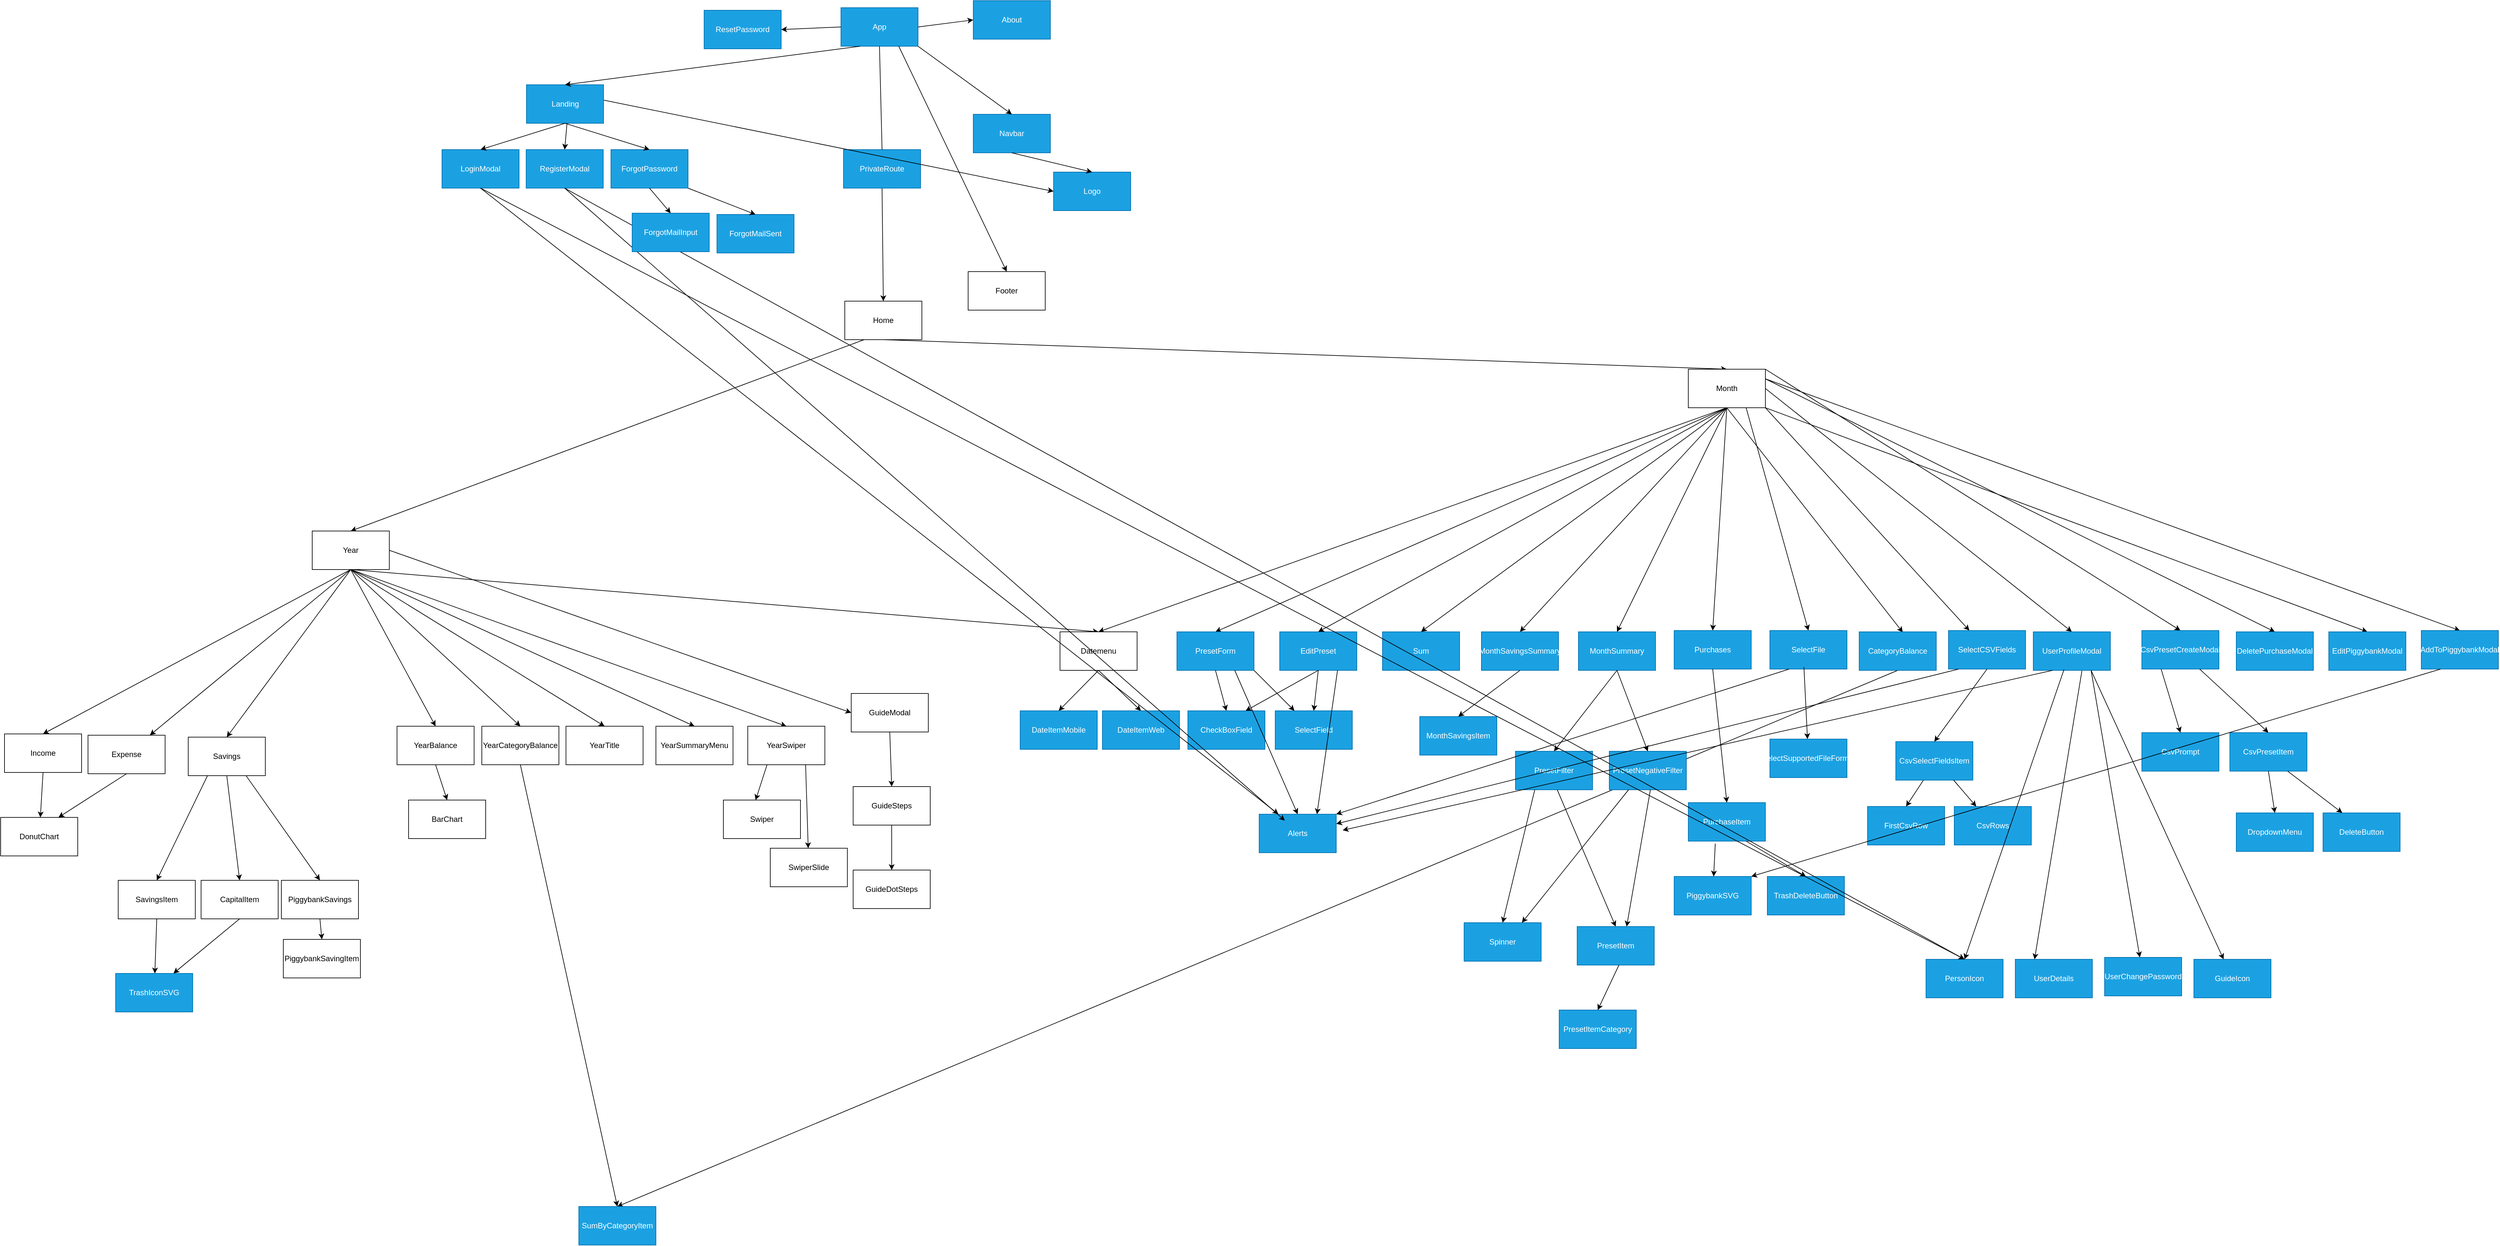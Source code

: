<mxfile>
    <diagram id="aESVqKsndSF4p3bQTo5-" name="Page-1">
        <mxGraphModel dx="1086" dy="1224" grid="0" gridSize="10" guides="1" tooltips="1" connect="1" arrows="1" fold="1" page="0" pageScale="1" pageWidth="850" pageHeight="1100" math="0" shadow="0">
            <root>
                <mxCell id="0"/>
                <mxCell id="1" parent="0"/>
                <mxCell id="8" style="edgeStyle=none;rounded=0;orthogonalLoop=1;jettySize=auto;html=1;exitX=0.5;exitY=1;exitDx=0;exitDy=0;entryX=0.5;entryY=0;entryDx=0;entryDy=0;startArrow=none;" parent="1" source="59" target="3" edge="1">
                    <mxGeometry relative="1" as="geometry"/>
                </mxCell>
                <mxCell id="2" value="App" style="rounded=0;whiteSpace=wrap;html=1;fillColor=#1ba1e2;fontColor=#ffffff;strokeColor=#006EAF;" parent="1" vertex="1">
                    <mxGeometry x="879" y="-468" width="120" height="60" as="geometry"/>
                </mxCell>
                <mxCell id="6" style="edgeStyle=none;rounded=0;orthogonalLoop=1;jettySize=auto;html=1;exitX=0.5;exitY=1;exitDx=0;exitDy=0;entryX=0.5;entryY=0;entryDx=0;entryDy=0;" parent="1" source="3" target="5" edge="1">
                    <mxGeometry relative="1" as="geometry"/>
                </mxCell>
                <mxCell id="7" style="edgeStyle=none;rounded=0;orthogonalLoop=1;jettySize=auto;html=1;exitX=0.25;exitY=1;exitDx=0;exitDy=0;entryX=0.5;entryY=0;entryDx=0;entryDy=0;" parent="1" source="3" target="4" edge="1">
                    <mxGeometry relative="1" as="geometry"/>
                </mxCell>
                <mxCell id="3" value="Home" style="rounded=0;whiteSpace=wrap;html=1;" parent="1" vertex="1">
                    <mxGeometry x="885" y="-11" width="120" height="60" as="geometry"/>
                </mxCell>
                <mxCell id="23" style="edgeStyle=none;rounded=0;orthogonalLoop=1;jettySize=auto;html=1;exitX=0.5;exitY=1;exitDx=0;exitDy=0;entryX=0.5;entryY=0;entryDx=0;entryDy=0;" parent="1" source="4" target="34" edge="1">
                    <mxGeometry relative="1" as="geometry">
                        <mxPoint x="-609" y="548" as="targetPoint"/>
                    </mxGeometry>
                </mxCell>
                <mxCell id="24" style="rounded=0;orthogonalLoop=1;jettySize=auto;html=1;exitX=0.5;exitY=1;exitDx=0;exitDy=0;entryX=0.5;entryY=0;entryDx=0;entryDy=0;" parent="1" source="4" target="11" edge="1">
                    <mxGeometry relative="1" as="geometry"/>
                </mxCell>
                <mxCell id="25" style="edgeStyle=none;rounded=0;orthogonalLoop=1;jettySize=auto;html=1;exitX=0.5;exitY=1;exitDx=0;exitDy=0;entryX=0.5;entryY=0;entryDx=0;entryDy=0;" parent="1" source="4" target="12" edge="1">
                    <mxGeometry relative="1" as="geometry"/>
                </mxCell>
                <mxCell id="26" style="edgeStyle=none;rounded=0;orthogonalLoop=1;jettySize=auto;html=1;exitX=0.5;exitY=1;exitDx=0;exitDy=0;entryX=0.5;entryY=0;entryDx=0;entryDy=0;" parent="1" source="4" target="13" edge="1">
                    <mxGeometry relative="1" as="geometry"/>
                </mxCell>
                <mxCell id="27" style="rounded=0;orthogonalLoop=1;jettySize=auto;html=1;exitX=0.5;exitY=1;exitDx=0;exitDy=0;entryX=0.5;entryY=0;entryDx=0;entryDy=0;" parent="1" source="4" target="18" edge="1">
                    <mxGeometry relative="1" as="geometry"/>
                </mxCell>
                <mxCell id="28" style="edgeStyle=none;rounded=0;orthogonalLoop=1;jettySize=auto;html=1;exitX=0.5;exitY=1;exitDx=0;exitDy=0;entryX=0.5;entryY=0;entryDx=0;entryDy=0;" parent="1" source="4" target="14" edge="1">
                    <mxGeometry relative="1" as="geometry"/>
                </mxCell>
                <mxCell id="29" style="edgeStyle=none;rounded=0;orthogonalLoop=1;jettySize=auto;html=1;exitX=0.5;exitY=1;exitDx=0;exitDy=0;" parent="1" source="4" target="15" edge="1">
                    <mxGeometry relative="1" as="geometry"/>
                </mxCell>
                <mxCell id="30" style="edgeStyle=none;rounded=0;orthogonalLoop=1;jettySize=auto;html=1;exitX=0.5;exitY=1;exitDx=0;exitDy=0;entryX=0.5;entryY=0;entryDx=0;entryDy=0;" parent="1" source="4" target="16" edge="1">
                    <mxGeometry relative="1" as="geometry"/>
                </mxCell>
                <mxCell id="31" style="edgeStyle=none;rounded=0;orthogonalLoop=1;jettySize=auto;html=1;exitX=0.5;exitY=1;exitDx=0;exitDy=0;entryX=0.5;entryY=0;entryDx=0;entryDy=0;" parent="1" source="4" target="17" edge="1">
                    <mxGeometry relative="1" as="geometry"/>
                </mxCell>
                <mxCell id="4" value="Year" style="rounded=0;whiteSpace=wrap;html=1;" parent="1" vertex="1">
                    <mxGeometry x="56" y="347" width="120" height="60" as="geometry"/>
                </mxCell>
                <mxCell id="38" style="edgeStyle=none;rounded=0;orthogonalLoop=1;jettySize=auto;html=1;exitX=0.5;exitY=1;exitDx=0;exitDy=0;entryX=0.5;entryY=0;entryDx=0;entryDy=0;" parent="1" source="5" target="34" edge="1">
                    <mxGeometry relative="1" as="geometry"/>
                </mxCell>
                <mxCell id="45" style="edgeStyle=none;rounded=0;orthogonalLoop=1;jettySize=auto;html=1;exitX=0.5;exitY=1;exitDx=0;exitDy=0;entryX=0.5;entryY=0;entryDx=0;entryDy=0;" parent="1" source="5" target="39" edge="1">
                    <mxGeometry relative="1" as="geometry"/>
                </mxCell>
                <mxCell id="46" style="edgeStyle=none;rounded=0;orthogonalLoop=1;jettySize=auto;html=1;exitX=0.5;exitY=1;exitDx=0;exitDy=0;entryX=0.566;entryY=0.013;entryDx=0;entryDy=0;entryPerimeter=0;" parent="1" source="5" target="40" edge="1">
                    <mxGeometry relative="1" as="geometry"/>
                </mxCell>
                <mxCell id="47" style="edgeStyle=none;rounded=0;orthogonalLoop=1;jettySize=auto;html=1;exitX=0.5;exitY=1;exitDx=0;exitDy=0;entryX=0.5;entryY=0;entryDx=0;entryDy=0;" parent="1" source="5" target="41" edge="1">
                    <mxGeometry relative="1" as="geometry"/>
                </mxCell>
                <mxCell id="48" style="edgeStyle=none;rounded=0;orthogonalLoop=1;jettySize=auto;html=1;exitX=0.5;exitY=1;exitDx=0;exitDy=0;entryX=0.5;entryY=0;entryDx=0;entryDy=0;" parent="1" source="5" target="42" edge="1">
                    <mxGeometry relative="1" as="geometry"/>
                </mxCell>
                <mxCell id="49" style="edgeStyle=none;rounded=0;orthogonalLoop=1;jettySize=auto;html=1;exitX=0.5;exitY=1;exitDx=0;exitDy=0;entryX=0.5;entryY=0;entryDx=0;entryDy=0;" parent="1" source="5" target="43" edge="1">
                    <mxGeometry relative="1" as="geometry"/>
                </mxCell>
                <mxCell id="50" style="edgeStyle=none;rounded=0;orthogonalLoop=1;jettySize=auto;html=1;exitX=0.5;exitY=1;exitDx=0;exitDy=0;entryX=0.5;entryY=0;entryDx=0;entryDy=0;" parent="1" source="5" target="44" edge="1">
                    <mxGeometry relative="1" as="geometry"/>
                </mxCell>
                <mxCell id="178" style="edgeStyle=none;html=1;exitX=0.75;exitY=1;exitDx=0;exitDy=0;entryX=0.5;entryY=0;entryDx=0;entryDy=0;" parent="1" source="5" target="80" edge="1">
                    <mxGeometry relative="1" as="geometry"/>
                </mxCell>
                <mxCell id="179" style="edgeStyle=none;html=1;exitX=1;exitY=1;exitDx=0;exitDy=0;" parent="1" source="5" target="82" edge="1">
                    <mxGeometry relative="1" as="geometry"/>
                </mxCell>
                <mxCell id="180" style="edgeStyle=none;html=1;exitX=1;exitY=0.5;exitDx=0;exitDy=0;entryX=0.5;entryY=0;entryDx=0;entryDy=0;" parent="1" source="5" target="83" edge="1">
                    <mxGeometry relative="1" as="geometry"/>
                </mxCell>
                <mxCell id="181" style="edgeStyle=none;html=1;exitX=1;exitY=0;exitDx=0;exitDy=0;entryX=0.5;entryY=0;entryDx=0;entryDy=0;" parent="1" source="5" target="84" edge="1">
                    <mxGeometry relative="1" as="geometry"/>
                </mxCell>
                <mxCell id="182" style="edgeStyle=none;html=1;exitX=1;exitY=0.25;exitDx=0;exitDy=0;entryX=0.5;entryY=0;entryDx=0;entryDy=0;" parent="1" source="5" target="85" edge="1">
                    <mxGeometry relative="1" as="geometry"/>
                </mxCell>
                <mxCell id="183" style="edgeStyle=none;html=1;exitX=1;exitY=1;exitDx=0;exitDy=0;entryX=0.5;entryY=0;entryDx=0;entryDy=0;" parent="1" source="5" target="87" edge="1">
                    <mxGeometry relative="1" as="geometry"/>
                </mxCell>
                <mxCell id="184" style="edgeStyle=none;html=1;exitX=1;exitY=0.25;exitDx=0;exitDy=0;entryX=0.5;entryY=0;entryDx=0;entryDy=0;" parent="1" source="5" target="86" edge="1">
                    <mxGeometry relative="1" as="geometry"/>
                </mxCell>
                <mxCell id="5" value="Month" style="rounded=0;whiteSpace=wrap;html=1;" parent="1" vertex="1">
                    <mxGeometry x="2198" y="95" width="120" height="60" as="geometry"/>
                </mxCell>
                <mxCell id="11" value="YearTitle" style="rounded=0;whiteSpace=wrap;html=1;" parent="1" vertex="1">
                    <mxGeometry x="451" y="651" width="120" height="60" as="geometry"/>
                </mxCell>
                <mxCell id="12" value="YearSummaryMenu" style="rounded=0;whiteSpace=wrap;html=1;" parent="1" vertex="1">
                    <mxGeometry x="591" y="651" width="120" height="60" as="geometry"/>
                </mxCell>
                <mxCell id="175" style="edgeStyle=none;html=1;exitX=0.25;exitY=1;exitDx=0;exitDy=0;entryX=0.418;entryY=0.001;entryDx=0;entryDy=0;entryPerimeter=0;" parent="1" source="13" target="174" edge="1">
                    <mxGeometry relative="1" as="geometry"/>
                </mxCell>
                <mxCell id="177" style="edgeStyle=none;html=1;exitX=0.75;exitY=1;exitDx=0;exitDy=0;" parent="1" source="13" target="176" edge="1">
                    <mxGeometry relative="1" as="geometry"/>
                </mxCell>
                <mxCell id="13" value="YearSwiper" style="rounded=0;whiteSpace=wrap;html=1;" parent="1" vertex="1">
                    <mxGeometry x="734" y="651" width="120" height="60" as="geometry"/>
                </mxCell>
                <mxCell id="162" style="edgeStyle=none;html=1;exitX=0.25;exitY=1;exitDx=0;exitDy=0;entryX=0.5;entryY=0;entryDx=0;entryDy=0;" parent="1" source="14" target="155" edge="1">
                    <mxGeometry relative="1" as="geometry"/>
                </mxCell>
                <mxCell id="163" style="edgeStyle=none;html=1;exitX=0.5;exitY=1;exitDx=0;exitDy=0;entryX=0.5;entryY=0;entryDx=0;entryDy=0;" parent="1" source="14" target="156" edge="1">
                    <mxGeometry relative="1" as="geometry"/>
                </mxCell>
                <mxCell id="164" style="edgeStyle=none;html=1;exitX=0.75;exitY=1;exitDx=0;exitDy=0;entryX=0.5;entryY=0;entryDx=0;entryDy=0;" parent="1" source="14" target="157" edge="1">
                    <mxGeometry relative="1" as="geometry"/>
                </mxCell>
                <mxCell id="14" value="Savings" style="rounded=0;whiteSpace=wrap;html=1;" parent="1" vertex="1">
                    <mxGeometry x="-137" y="668" width="120" height="60" as="geometry"/>
                </mxCell>
                <mxCell id="161" style="edgeStyle=none;html=1;exitX=0.5;exitY=1;exitDx=0;exitDy=0;entryX=0.75;entryY=0;entryDx=0;entryDy=0;" parent="1" source="15" target="158" edge="1">
                    <mxGeometry relative="1" as="geometry"/>
                </mxCell>
                <mxCell id="15" value="Expense" style="rounded=0;whiteSpace=wrap;html=1;" parent="1" vertex="1">
                    <mxGeometry x="-293" y="665" width="120" height="60" as="geometry"/>
                </mxCell>
                <mxCell id="171" style="edgeStyle=none;html=1;exitX=0.5;exitY=1;exitDx=0;exitDy=0;entryX=0.5;entryY=0;entryDx=0;entryDy=0;" parent="1" source="16" target="170" edge="1">
                    <mxGeometry relative="1" as="geometry"/>
                </mxCell>
                <mxCell id="16" value="YearBalance" style="rounded=0;whiteSpace=wrap;html=1;" parent="1" vertex="1">
                    <mxGeometry x="188" y="651" width="120" height="60" as="geometry"/>
                </mxCell>
                <mxCell id="173" style="edgeStyle=none;html=1;exitX=0.5;exitY=1;exitDx=0;exitDy=0;entryX=0.5;entryY=0;entryDx=0;entryDy=0;" parent="1" source="17" target="172" edge="1">
                    <mxGeometry relative="1" as="geometry"/>
                </mxCell>
                <mxCell id="17" value="YearCategoryBalance" style="rounded=0;whiteSpace=wrap;html=1;" parent="1" vertex="1">
                    <mxGeometry x="320" y="651" width="120" height="60" as="geometry"/>
                </mxCell>
                <mxCell id="160" style="edgeStyle=none;html=1;exitX=0.5;exitY=1;exitDx=0;exitDy=0;" parent="1" source="18" target="158" edge="1">
                    <mxGeometry relative="1" as="geometry"/>
                </mxCell>
                <mxCell id="18" value="Income" style="rounded=0;whiteSpace=wrap;html=1;" parent="1" vertex="1">
                    <mxGeometry x="-423" y="663" width="120" height="60" as="geometry"/>
                </mxCell>
                <mxCell id="32" style="edgeStyle=none;rounded=0;orthogonalLoop=1;jettySize=auto;html=1;exitX=0.5;exitY=1;exitDx=0;exitDy=0;entryX=0.5;entryY=0;entryDx=0;entryDy=0;" parent="1" source="34" target="35" edge="1">
                    <mxGeometry relative="1" as="geometry"/>
                </mxCell>
                <mxCell id="33" style="edgeStyle=none;rounded=0;orthogonalLoop=1;jettySize=auto;html=1;exitX=0.5;exitY=1;exitDx=0;exitDy=0;entryX=0.5;entryY=0;entryDx=0;entryDy=0;" parent="1" source="34" target="36" edge="1">
                    <mxGeometry relative="1" as="geometry"/>
                </mxCell>
                <mxCell id="34" value="Datemenu" style="rounded=0;whiteSpace=wrap;html=1;" parent="1" vertex="1">
                    <mxGeometry x="1220" y="504" width="120" height="60" as="geometry"/>
                </mxCell>
                <mxCell id="35" value="DateItemMobile" style="rounded=0;whiteSpace=wrap;html=1;fillColor=#1ba1e2;fontColor=#ffffff;strokeColor=#006EAF;" parent="1" vertex="1">
                    <mxGeometry x="1158" y="627" width="120" height="60" as="geometry"/>
                </mxCell>
                <mxCell id="36" value="DateItemWeb" style="rounded=0;whiteSpace=wrap;html=1;fillColor=#1ba1e2;fontColor=#ffffff;strokeColor=#006EAF;" parent="1" vertex="1">
                    <mxGeometry x="1286" y="627" width="120" height="60" as="geometry"/>
                </mxCell>
                <mxCell id="39" value="PresetForm" style="rounded=0;whiteSpace=wrap;html=1;fillColor=#1ba1e2;fontColor=#ffffff;strokeColor=#006EAF;" parent="1" vertex="1">
                    <mxGeometry x="1402" y="504" width="120" height="60" as="geometry"/>
                </mxCell>
                <mxCell id="185" style="edgeStyle=none;html=1;exitX=0.5;exitY=1;exitDx=0;exitDy=0;entryX=0.5;entryY=0;entryDx=0;entryDy=0;" parent="1" source="40" target="172" edge="1">
                    <mxGeometry relative="1" as="geometry"/>
                </mxCell>
                <mxCell id="40" value="CategoryBalance" style="rounded=0;whiteSpace=wrap;html=1;fillColor=#1ba1e2;fontColor=#ffffff;strokeColor=#006EAF;" parent="1" vertex="1">
                    <mxGeometry x="2464" y="504" width="120" height="60" as="geometry"/>
                </mxCell>
                <mxCell id="41" value="Sum" style="rounded=0;whiteSpace=wrap;html=1;fillColor=#1ba1e2;fontColor=#ffffff;strokeColor=#006EAF;" parent="1" vertex="1">
                    <mxGeometry x="1722" y="504" width="120" height="60" as="geometry"/>
                </mxCell>
                <mxCell id="42" value="MonthSavingsSummary" style="rounded=0;whiteSpace=wrap;html=1;fillColor=#1ba1e2;fontColor=#ffffff;strokeColor=#006EAF;" parent="1" vertex="1">
                    <mxGeometry x="1876" y="504" width="120" height="60" as="geometry"/>
                </mxCell>
                <mxCell id="43" value="MonthSummary" style="rounded=0;whiteSpace=wrap;html=1;fillColor=#1ba1e2;fontColor=#ffffff;strokeColor=#006EAF;" parent="1" vertex="1">
                    <mxGeometry x="2027" y="504" width="120" height="60" as="geometry"/>
                </mxCell>
                <mxCell id="44" value="Purchases" style="rounded=0;whiteSpace=wrap;html=1;fillColor=#1ba1e2;fontColor=#ffffff;strokeColor=#006EAF;" parent="1" vertex="1">
                    <mxGeometry x="2176" y="502" width="120" height="60" as="geometry"/>
                </mxCell>
                <mxCell id="51" value="Landing" style="rounded=0;whiteSpace=wrap;html=1;fillColor=#1ba1e2;fontColor=#ffffff;strokeColor=#006EAF;" parent="1" vertex="1">
                    <mxGeometry x="389.5" y="-348" width="120" height="60" as="geometry"/>
                </mxCell>
                <mxCell id="52" value="GuideModal" style="rounded=0;whiteSpace=wrap;html=1;" parent="1" vertex="1">
                    <mxGeometry x="895" y="600" width="120" height="60" as="geometry"/>
                </mxCell>
                <mxCell id="53" value="" style="endArrow=classic;html=1;exitX=1;exitY=0.5;exitDx=0;exitDy=0;entryX=0;entryY=0.5;entryDx=0;entryDy=0;" parent="1" source="4" target="52" edge="1">
                    <mxGeometry width="50" height="50" relative="1" as="geometry">
                        <mxPoint x="375" y="333" as="sourcePoint"/>
                        <mxPoint x="425" y="283" as="targetPoint"/>
                    </mxGeometry>
                </mxCell>
                <mxCell id="55" value="GuideSteps" style="rounded=0;whiteSpace=wrap;html=1;" parent="1" vertex="1">
                    <mxGeometry x="898" y="745" width="120" height="60" as="geometry"/>
                </mxCell>
                <mxCell id="56" value="GuideDotSteps" style="rounded=0;whiteSpace=wrap;html=1;" parent="1" vertex="1">
                    <mxGeometry x="898" y="875" width="120" height="60" as="geometry"/>
                </mxCell>
                <mxCell id="57" value="" style="endArrow=classic;html=1;exitX=0.5;exitY=1;exitDx=0;exitDy=0;entryX=0.5;entryY=0;entryDx=0;entryDy=0;" parent="1" source="52" target="55" edge="1">
                    <mxGeometry width="50" height="50" relative="1" as="geometry">
                        <mxPoint x="1085" y="732" as="sourcePoint"/>
                        <mxPoint x="1135" y="682" as="targetPoint"/>
                    </mxGeometry>
                </mxCell>
                <mxCell id="58" value="" style="endArrow=classic;html=1;exitX=0.5;exitY=1;exitDx=0;exitDy=0;entryX=0.5;entryY=0;entryDx=0;entryDy=0;" parent="1" source="55" target="56" edge="1">
                    <mxGeometry width="50" height="50" relative="1" as="geometry">
                        <mxPoint x="738" y="917" as="sourcePoint"/>
                        <mxPoint x="788" y="867" as="targetPoint"/>
                    </mxGeometry>
                </mxCell>
                <mxCell id="60" value="PresetFilter" style="rounded=0;whiteSpace=wrap;html=1;fillColor=#1ba1e2;fontColor=#ffffff;strokeColor=#006EAF;" parent="1" vertex="1">
                    <mxGeometry x="1929" y="690" width="120" height="60" as="geometry"/>
                </mxCell>
                <mxCell id="61" value="PresetNegativeFilter" style="rounded=0;whiteSpace=wrap;html=1;fillColor=#1ba1e2;fontColor=#ffffff;strokeColor=#006EAF;" parent="1" vertex="1">
                    <mxGeometry x="2075" y="690" width="120" height="60" as="geometry"/>
                </mxCell>
                <mxCell id="62" value="" style="endArrow=classic;html=1;entryX=0.5;entryY=0;entryDx=0;entryDy=0;exitX=0.5;exitY=1;exitDx=0;exitDy=0;" parent="1" source="43" target="60" edge="1">
                    <mxGeometry width="50" height="50" relative="1" as="geometry">
                        <mxPoint x="2045" y="659" as="sourcePoint"/>
                        <mxPoint x="2095" y="609" as="targetPoint"/>
                    </mxGeometry>
                </mxCell>
                <mxCell id="63" value="" style="endArrow=classic;html=1;entryX=0.5;entryY=0;entryDx=0;entryDy=0;exitX=0.5;exitY=1;exitDx=0;exitDy=0;" parent="1" source="43" target="61" edge="1">
                    <mxGeometry width="50" height="50" relative="1" as="geometry">
                        <mxPoint x="2097" y="574" as="sourcePoint"/>
                        <mxPoint x="1999" y="700" as="targetPoint"/>
                    </mxGeometry>
                </mxCell>
                <mxCell id="64" value="PresetItem" style="rounded=0;whiteSpace=wrap;html=1;fillColor=#1ba1e2;fontColor=#ffffff;strokeColor=#006EAF;" parent="1" vertex="1">
                    <mxGeometry x="2025" y="963" width="120" height="60" as="geometry"/>
                </mxCell>
                <mxCell id="65" value="" style="endArrow=classic;html=1;entryX=0.5;entryY=0;entryDx=0;entryDy=0;exitX=0.5;exitY=1;exitDx=0;exitDy=0;" parent="1" target="64" edge="1">
                    <mxGeometry width="50" height="50" relative="1" as="geometry">
                        <mxPoint x="1994" y="750" as="sourcePoint"/>
                        <mxPoint x="1896" y="876" as="targetPoint"/>
                    </mxGeometry>
                </mxCell>
                <mxCell id="67" value="PresetItemCategory" style="rounded=0;whiteSpace=wrap;html=1;fillColor=#1ba1e2;fontColor=#ffffff;strokeColor=#006EAF;" parent="1" vertex="1">
                    <mxGeometry x="1997" y="1093" width="120" height="60" as="geometry"/>
                </mxCell>
                <mxCell id="68" value="" style="endArrow=classic;html=1;entryX=0.5;entryY=0;entryDx=0;entryDy=0;exitX=0.5;exitY=1;exitDx=0;exitDy=0;" parent="1" target="67" edge="1">
                    <mxGeometry width="50" height="50" relative="1" as="geometry">
                        <mxPoint x="2090" y="1023" as="sourcePoint"/>
                        <mxPoint x="2041" y="1083" as="targetPoint"/>
                    </mxGeometry>
                </mxCell>
                <mxCell id="69" value="Spinner" style="rounded=0;whiteSpace=wrap;html=1;fillColor=#1ba1e2;fontColor=#ffffff;strokeColor=#006EAF;" parent="1" vertex="1">
                    <mxGeometry x="1849" y="957" width="120" height="60" as="geometry"/>
                </mxCell>
                <mxCell id="70" value="" style="endArrow=classic;html=1;entryX=0.5;entryY=0;entryDx=0;entryDy=0;exitX=0.25;exitY=1;exitDx=0;exitDy=0;" parent="1" source="60" target="69" edge="1">
                    <mxGeometry width="50" height="50" relative="1" as="geometry">
                        <mxPoint x="2004.0" y="760" as="sourcePoint"/>
                        <mxPoint x="1955" y="820" as="targetPoint"/>
                    </mxGeometry>
                </mxCell>
                <mxCell id="71" value="" style="endArrow=classic;html=1;entryX=0.642;entryY=0;entryDx=0;entryDy=0;exitX=0.5;exitY=1;exitDx=0;exitDy=0;entryPerimeter=0;" parent="1" target="64" edge="1">
                    <mxGeometry width="50" height="50" relative="1" as="geometry">
                        <mxPoint x="2139" y="750" as="sourcePoint"/>
                        <mxPoint x="2230" y="963" as="targetPoint"/>
                    </mxGeometry>
                </mxCell>
                <mxCell id="72" value="" style="endArrow=classic;html=1;entryX=0.75;entryY=0;entryDx=0;entryDy=0;exitX=0.25;exitY=1;exitDx=0;exitDy=0;" parent="1" source="61" target="69" edge="1">
                    <mxGeometry width="50" height="50" relative="1" as="geometry">
                        <mxPoint x="2110" y="747" as="sourcePoint"/>
                        <mxPoint x="2060" y="954" as="targetPoint"/>
                    </mxGeometry>
                </mxCell>
                <mxCell id="73" value="CheckBoxField" style="rounded=0;whiteSpace=wrap;html=1;fillColor=#1ba1e2;fontColor=#ffffff;strokeColor=#006EAF;" parent="1" vertex="1">
                    <mxGeometry x="1419" y="627" width="120" height="60" as="geometry"/>
                </mxCell>
                <mxCell id="74" style="edgeStyle=none;rounded=0;orthogonalLoop=1;jettySize=auto;html=1;exitX=0.5;exitY=1;exitDx=0;exitDy=0;entryX=0.5;entryY=0;entryDx=0;entryDy=0;" parent="1" source="39" target="73" edge="1">
                    <mxGeometry relative="1" as="geometry">
                        <mxPoint x="1290" y="574" as="sourcePoint"/>
                        <mxPoint x="1356" y="637" as="targetPoint"/>
                    </mxGeometry>
                </mxCell>
                <mxCell id="75" value="SelectField" style="rounded=0;whiteSpace=wrap;html=1;fillColor=#1ba1e2;fontColor=#ffffff;strokeColor=#006EAF;" parent="1" vertex="1">
                    <mxGeometry x="1555" y="627" width="120" height="60" as="geometry"/>
                </mxCell>
                <mxCell id="77" style="edgeStyle=none;rounded=0;orthogonalLoop=1;jettySize=auto;html=1;exitX=1;exitY=1;exitDx=0;exitDy=0;entryX=0.25;entryY=0;entryDx=0;entryDy=0;" parent="1" source="39" target="75" edge="1">
                    <mxGeometry relative="1" as="geometry">
                        <mxPoint x="1472" y="574" as="sourcePoint"/>
                        <mxPoint x="1489" y="637" as="targetPoint"/>
                    </mxGeometry>
                </mxCell>
                <mxCell id="78" value="Alerts" style="rounded=0;whiteSpace=wrap;html=1;fillColor=#1ba1e2;fontColor=#ffffff;strokeColor=#006EAF;" parent="1" vertex="1">
                    <mxGeometry x="1530" y="788" width="120" height="60" as="geometry"/>
                </mxCell>
                <mxCell id="79" style="edgeStyle=none;rounded=0;orthogonalLoop=1;jettySize=auto;html=1;exitX=0.75;exitY=1;exitDx=0;exitDy=0;entryX=0.5;entryY=0;entryDx=0;entryDy=0;" parent="1" source="39" target="78" edge="1">
                    <mxGeometry relative="1" as="geometry">
                        <mxPoint x="1472" y="574" as="sourcePoint"/>
                        <mxPoint x="1489" y="637" as="targetPoint"/>
                    </mxGeometry>
                </mxCell>
                <mxCell id="80" value="SelectFile" style="rounded=0;whiteSpace=wrap;html=1;fillColor=#1ba1e2;fontColor=#ffffff;strokeColor=#006EAF;" parent="1" vertex="1">
                    <mxGeometry x="2325" y="502" width="120" height="60" as="geometry"/>
                </mxCell>
                <mxCell id="81" value="EditPreset" style="rounded=0;whiteSpace=wrap;html=1;fillColor=#1ba1e2;fontColor=#ffffff;strokeColor=#006EAF;" parent="1" vertex="1">
                    <mxGeometry x="1562" y="504" width="120" height="60" as="geometry"/>
                </mxCell>
                <mxCell id="82" value="SelectCSVFields" style="rounded=0;whiteSpace=wrap;html=1;fillColor=#1ba1e2;fontColor=#ffffff;strokeColor=#006EAF;" parent="1" vertex="1">
                    <mxGeometry x="2603" y="502" width="120" height="60" as="geometry"/>
                </mxCell>
                <mxCell id="83" value="UserProfileModal" style="rounded=0;whiteSpace=wrap;html=1;fillColor=#1ba1e2;fontColor=#ffffff;strokeColor=#006EAF;" parent="1" vertex="1">
                    <mxGeometry x="2735" y="504" width="120" height="60" as="geometry"/>
                </mxCell>
                <mxCell id="84" value="CsvPresetCreateModal" style="rounded=0;whiteSpace=wrap;html=1;fillColor=#1ba1e2;fontColor=#ffffff;strokeColor=#006EAF;" parent="1" vertex="1">
                    <mxGeometry x="2904" y="502" width="120" height="60" as="geometry"/>
                </mxCell>
                <mxCell id="85" value="DeletePurchaseModal" style="rounded=0;whiteSpace=wrap;html=1;fillColor=#1ba1e2;fontColor=#ffffff;strokeColor=#006EAF;" parent="1" vertex="1">
                    <mxGeometry x="3051" y="504" width="120" height="60" as="geometry"/>
                </mxCell>
                <mxCell id="86" value="AddToPiggybankModal" style="rounded=0;whiteSpace=wrap;html=1;fillColor=#1ba1e2;fontColor=#ffffff;strokeColor=#006EAF;" parent="1" vertex="1">
                    <mxGeometry x="3339" y="502" width="120" height="60" as="geometry"/>
                </mxCell>
                <mxCell id="87" value="EditPiggybankModal" style="rounded=0;whiteSpace=wrap;html=1;fillColor=#1ba1e2;fontColor=#ffffff;strokeColor=#006EAF;" parent="1" vertex="1">
                    <mxGeometry x="3195" y="504" width="120" height="60" as="geometry"/>
                </mxCell>
                <mxCell id="88" value="SelectSupportedFileFormat" style="rounded=0;whiteSpace=wrap;html=1;fillColor=#1ba1e2;fontColor=#ffffff;strokeColor=#006EAF;" parent="1" vertex="1">
                    <mxGeometry x="2325" y="671" width="120" height="60" as="geometry"/>
                </mxCell>
                <mxCell id="89" value="" style="endArrow=classic;html=1;exitX=0.5;exitY=1;exitDx=0;exitDy=0;" parent="1" target="88" edge="1">
                    <mxGeometry width="50" height="50" relative="1" as="geometry">
                        <mxPoint x="2378" y="559" as="sourcePoint"/>
                        <mxPoint x="2426" y="685" as="targetPoint"/>
                    </mxGeometry>
                </mxCell>
                <mxCell id="90" value="" style="endArrow=classic;html=1;exitX=0.5;exitY=1;exitDx=0;exitDy=0;entryX=1;entryY=0;entryDx=0;entryDy=0;" parent="1" target="78" edge="1">
                    <mxGeometry width="50" height="50" relative="1" as="geometry">
                        <mxPoint x="2355" y="562" as="sourcePoint"/>
                        <mxPoint x="2250" y="788" as="targetPoint"/>
                    </mxGeometry>
                </mxCell>
                <mxCell id="91" value="CsvSelectFieldsItem" style="rounded=0;whiteSpace=wrap;html=1;fillColor=#1ba1e2;fontColor=#ffffff;strokeColor=#006EAF;" parent="1" vertex="1">
                    <mxGeometry x="2521" y="675" width="120" height="60" as="geometry"/>
                </mxCell>
                <mxCell id="92" value="" style="endArrow=classic;html=1;exitX=0.5;exitY=1;exitDx=0;exitDy=0;entryX=0.5;entryY=0;entryDx=0;entryDy=0;" parent="1" source="82" target="91" edge="1">
                    <mxGeometry width="50" height="50" relative="1" as="geometry">
                        <mxPoint x="2657" y="559" as="sourcePoint"/>
                        <mxPoint x="2654" y="652" as="targetPoint"/>
                    </mxGeometry>
                </mxCell>
                <mxCell id="93" value="FirstCsvRow" style="rounded=0;whiteSpace=wrap;html=1;fillColor=#1ba1e2;fontColor=#ffffff;strokeColor=#006EAF;" parent="1" vertex="1">
                    <mxGeometry x="2477" y="776" width="120" height="60" as="geometry"/>
                </mxCell>
                <mxCell id="94" value="CsvRows" style="rounded=0;whiteSpace=wrap;html=1;fillColor=#1ba1e2;fontColor=#ffffff;strokeColor=#006EAF;" parent="1" vertex="1">
                    <mxGeometry x="2612" y="776" width="120" height="60" as="geometry"/>
                </mxCell>
                <mxCell id="95" value="" style="endArrow=classic;html=1;exitX=0.5;exitY=1;exitDx=0;exitDy=0;entryX=0.5;entryY=0;entryDx=0;entryDy=0;" parent="1" target="93" edge="1">
                    <mxGeometry width="50" height="50" relative="1" as="geometry">
                        <mxPoint x="2564" y="735" as="sourcePoint"/>
                        <mxPoint x="2555" y="825" as="targetPoint"/>
                    </mxGeometry>
                </mxCell>
                <mxCell id="96" value="" style="endArrow=classic;html=1;exitX=0.75;exitY=1;exitDx=0;exitDy=0;" parent="1" source="91" target="94" edge="1">
                    <mxGeometry width="50" height="50" relative="1" as="geometry">
                        <mxPoint x="2574" y="745" as="sourcePoint"/>
                        <mxPoint x="2547" y="786" as="targetPoint"/>
                    </mxGeometry>
                </mxCell>
                <mxCell id="97" value="" style="endArrow=classic;html=1;exitX=0.132;exitY=1;exitDx=0;exitDy=0;exitPerimeter=0;entryX=1;entryY=0.25;entryDx=0;entryDy=0;" parent="1" source="82" target="78" edge="1">
                    <mxGeometry width="50" height="50" relative="1" as="geometry">
                        <mxPoint x="2673" y="572" as="sourcePoint"/>
                        <mxPoint x="2664" y="662" as="targetPoint"/>
                    </mxGeometry>
                </mxCell>
                <mxCell id="98" value="CsvPrompt" style="rounded=0;whiteSpace=wrap;html=1;fillColor=#1ba1e2;fontColor=#ffffff;strokeColor=#006EAF;" parent="1" vertex="1">
                    <mxGeometry x="2904" y="661" width="120" height="60" as="geometry"/>
                </mxCell>
                <mxCell id="99" value="" style="endArrow=classic;html=1;exitX=0.25;exitY=1;exitDx=0;exitDy=0;entryX=0.5;entryY=0;entryDx=0;entryDy=0;" parent="1" source="84" target="98" edge="1">
                    <mxGeometry width="50" height="50" relative="1" as="geometry">
                        <mxPoint x="2920" y="556" as="sourcePoint"/>
                        <mxPoint x="2911" y="646" as="targetPoint"/>
                    </mxGeometry>
                </mxCell>
                <mxCell id="100" value="" style="endArrow=classic;html=1;exitX=0.75;exitY=1;exitDx=0;exitDy=0;entryX=0.5;entryY=0;entryDx=0;entryDy=0;" parent="1" source="84" target="101" edge="1">
                    <mxGeometry width="50" height="50" relative="1" as="geometry">
                        <mxPoint x="2913" y="572" as="sourcePoint"/>
                        <mxPoint x="3011" y="655" as="targetPoint"/>
                    </mxGeometry>
                </mxCell>
                <mxCell id="101" value="CsvPresetItem" style="rounded=0;whiteSpace=wrap;html=1;fillColor=#1ba1e2;fontColor=#ffffff;strokeColor=#006EAF;" parent="1" vertex="1">
                    <mxGeometry x="3041" y="661" width="120" height="60" as="geometry"/>
                </mxCell>
                <mxCell id="102" value="DropdownMenu" style="rounded=0;whiteSpace=wrap;html=1;fillColor=#1ba1e2;fontColor=#ffffff;strokeColor=#006EAF;" parent="1" vertex="1">
                    <mxGeometry x="3051" y="786" width="120" height="60" as="geometry"/>
                </mxCell>
                <mxCell id="103" value="DeleteButton" style="rounded=0;whiteSpace=wrap;html=1;fillColor=#1ba1e2;fontColor=#ffffff;strokeColor=#006EAF;" parent="1" vertex="1">
                    <mxGeometry x="3186" y="786" width="120" height="60" as="geometry"/>
                </mxCell>
                <mxCell id="104" value="" style="endArrow=classic;html=1;exitX=0.75;exitY=1;exitDx=0;exitDy=0;entryX=0.25;entryY=0;entryDx=0;entryDy=0;" parent="1" source="101" target="103" edge="1">
                    <mxGeometry width="50" height="50" relative="1" as="geometry">
                        <mxPoint x="3031" y="574" as="sourcePoint"/>
                        <mxPoint x="3079" y="667" as="targetPoint"/>
                    </mxGeometry>
                </mxCell>
                <mxCell id="105" value="" style="endArrow=classic;html=1;exitX=0.5;exitY=1;exitDx=0;exitDy=0;entryX=0.5;entryY=0;entryDx=0;entryDy=0;" parent="1" source="101" target="102" edge="1">
                    <mxGeometry width="50" height="50" relative="1" as="geometry">
                        <mxPoint x="3141" y="731" as="sourcePoint"/>
                        <mxPoint x="3237" y="791" as="targetPoint"/>
                    </mxGeometry>
                </mxCell>
                <mxCell id="106" value="PersonIcon" style="rounded=0;whiteSpace=wrap;html=1;fillColor=#1ba1e2;fontColor=#ffffff;strokeColor=#006EAF;" parent="1" vertex="1">
                    <mxGeometry x="2568" y="1014" width="120" height="60" as="geometry"/>
                </mxCell>
                <mxCell id="107" value="UserDetails" style="rounded=0;whiteSpace=wrap;html=1;fillColor=#1ba1e2;fontColor=#ffffff;strokeColor=#006EAF;" parent="1" vertex="1">
                    <mxGeometry x="2707" y="1014" width="120" height="60" as="geometry"/>
                </mxCell>
                <mxCell id="108" value="UserChangePassword" style="rounded=0;whiteSpace=wrap;html=1;fillColor=#1ba1e2;fontColor=#ffffff;strokeColor=#006EAF;" parent="1" vertex="1">
                    <mxGeometry x="2846" y="1011" width="120" height="60" as="geometry"/>
                </mxCell>
                <mxCell id="109" value="GuideIcon" style="rounded=0;whiteSpace=wrap;html=1;fillColor=#1ba1e2;fontColor=#ffffff;strokeColor=#006EAF;" parent="1" vertex="1">
                    <mxGeometry x="2985" y="1014" width="120" height="60" as="geometry"/>
                </mxCell>
                <mxCell id="110" value="" style="endArrow=classic;html=1;exitX=0.25;exitY=1;exitDx=0;exitDy=0;entryX=1;entryY=0.25;entryDx=0;entryDy=0;" parent="1" source="83" edge="1">
                    <mxGeometry width="50" height="50" relative="1" as="geometry">
                        <mxPoint x="2628.84" y="572" as="sourcePoint"/>
                        <mxPoint x="1660" y="813" as="targetPoint"/>
                    </mxGeometry>
                </mxCell>
                <mxCell id="111" value="" style="endArrow=classic;html=1;exitX=0.398;exitY=0.981;exitDx=0;exitDy=0;entryX=0.5;entryY=0;entryDx=0;entryDy=0;exitPerimeter=0;" parent="1" source="83" target="106" edge="1">
                    <mxGeometry width="50" height="50" relative="1" as="geometry">
                        <mxPoint x="2913" y="572" as="sourcePoint"/>
                        <mxPoint x="2916" y="669" as="targetPoint"/>
                    </mxGeometry>
                </mxCell>
                <mxCell id="112" value="" style="endArrow=classic;html=1;exitX=0.631;exitY=1.011;exitDx=0;exitDy=0;entryX=0.25;entryY=0;entryDx=0;entryDy=0;exitPerimeter=0;" parent="1" source="83" target="107" edge="1">
                    <mxGeometry width="50" height="50" relative="1" as="geometry">
                        <mxPoint x="2792.76" y="572.86" as="sourcePoint"/>
                        <mxPoint x="2769" y="1004" as="targetPoint"/>
                    </mxGeometry>
                </mxCell>
                <mxCell id="113" value="" style="endArrow=classic;html=1;exitX=0.75;exitY=1;exitDx=0;exitDy=0;" parent="1" source="83" target="108" edge="1">
                    <mxGeometry width="50" height="50" relative="1" as="geometry">
                        <mxPoint x="2820.72" y="574.66" as="sourcePoint"/>
                        <mxPoint x="2878" y="1004" as="targetPoint"/>
                    </mxGeometry>
                </mxCell>
                <mxCell id="114" value="" style="endArrow=classic;html=1;exitX=0.75;exitY=1;exitDx=0;exitDy=0;" parent="1" source="83" target="109" edge="1">
                    <mxGeometry width="50" height="50" relative="1" as="geometry">
                        <mxPoint x="2835" y="574" as="sourcePoint"/>
                        <mxPoint x="3033.083" y="1001" as="targetPoint"/>
                    </mxGeometry>
                </mxCell>
                <mxCell id="115" style="edgeStyle=none;rounded=0;orthogonalLoop=1;jettySize=auto;html=1;exitX=0.5;exitY=1;exitDx=0;exitDy=0;entryX=0.5;entryY=0;entryDx=0;entryDy=0;" parent="1" source="5" target="81" edge="1">
                    <mxGeometry relative="1" as="geometry">
                        <mxPoint x="2268" y="165" as="sourcePoint"/>
                        <mxPoint x="1792" y="514" as="targetPoint"/>
                    </mxGeometry>
                </mxCell>
                <mxCell id="116" style="edgeStyle=none;rounded=0;orthogonalLoop=1;jettySize=auto;html=1;exitX=0.5;exitY=1;exitDx=0;exitDy=0;entryX=0.5;entryY=0;entryDx=0;entryDy=0;" parent="1" source="81" target="75" edge="1">
                    <mxGeometry relative="1" as="geometry">
                        <mxPoint x="1532" y="574" as="sourcePoint"/>
                        <mxPoint x="1595" y="637.0" as="targetPoint"/>
                    </mxGeometry>
                </mxCell>
                <mxCell id="117" style="edgeStyle=none;rounded=0;orthogonalLoop=1;jettySize=auto;html=1;exitX=0.5;exitY=1;exitDx=0;exitDy=0;entryX=0.75;entryY=0;entryDx=0;entryDy=0;" parent="1" source="81" target="73" edge="1">
                    <mxGeometry relative="1" as="geometry">
                        <mxPoint x="1632.0" y="574" as="sourcePoint"/>
                        <mxPoint x="1625" y="637" as="targetPoint"/>
                    </mxGeometry>
                </mxCell>
                <mxCell id="118" style="edgeStyle=none;rounded=0;orthogonalLoop=1;jettySize=auto;html=1;exitX=0.75;exitY=1;exitDx=0;exitDy=0;entryX=0.75;entryY=0;entryDx=0;entryDy=0;" parent="1" source="81" target="78" edge="1">
                    <mxGeometry relative="1" as="geometry">
                        <mxPoint x="1632.0" y="574" as="sourcePoint"/>
                        <mxPoint x="1625" y="637" as="targetPoint"/>
                    </mxGeometry>
                </mxCell>
                <mxCell id="119" value="MonthSavingsItem" style="rounded=0;whiteSpace=wrap;html=1;fillColor=#1ba1e2;fontColor=#ffffff;strokeColor=#006EAF;" parent="1" vertex="1">
                    <mxGeometry x="1780" y="636" width="120" height="60" as="geometry"/>
                </mxCell>
                <mxCell id="120" value="" style="endArrow=classic;html=1;entryX=0.5;entryY=0;entryDx=0;entryDy=0;exitX=0.5;exitY=1;exitDx=0;exitDy=0;" parent="1" source="42" target="119" edge="1">
                    <mxGeometry width="50" height="50" relative="1" as="geometry">
                        <mxPoint x="2097.0" y="574" as="sourcePoint"/>
                        <mxPoint x="1999" y="700" as="targetPoint"/>
                    </mxGeometry>
                </mxCell>
                <mxCell id="121" value="PurchaseItem" style="rounded=0;whiteSpace=wrap;html=1;fillColor=#1ba1e2;fontColor=#ffffff;strokeColor=#006EAF;" parent="1" vertex="1">
                    <mxGeometry x="2198" y="770" width="120" height="60" as="geometry"/>
                </mxCell>
                <mxCell id="122" value="" style="endArrow=classic;html=1;exitX=0.5;exitY=1;exitDx=0;exitDy=0;entryX=0.5;entryY=0;entryDx=0;entryDy=0;" parent="1" source="44" target="121" edge="1">
                    <mxGeometry width="50" height="50" relative="1" as="geometry">
                        <mxPoint x="2388" y="569" as="sourcePoint"/>
                        <mxPoint x="2393.521" y="681" as="targetPoint"/>
                    </mxGeometry>
                </mxCell>
                <mxCell id="123" value="PiggybankSVG" style="rounded=0;whiteSpace=wrap;html=1;fillColor=#1ba1e2;fontColor=#ffffff;strokeColor=#006EAF;" parent="1" vertex="1">
                    <mxGeometry x="2176" y="885" width="120" height="60" as="geometry"/>
                </mxCell>
                <mxCell id="124" value="TrashDeleteButton" style="rounded=0;whiteSpace=wrap;html=1;fillColor=#1ba1e2;fontColor=#ffffff;strokeColor=#006EAF;" parent="1" vertex="1">
                    <mxGeometry x="2321" y="885" width="120" height="60" as="geometry"/>
                </mxCell>
                <mxCell id="125" value="" style="endArrow=classic;html=1;exitX=0.35;exitY=1.064;exitDx=0;exitDy=0;exitPerimeter=0;" parent="1" source="121" target="123" edge="1">
                    <mxGeometry width="50" height="50" relative="1" as="geometry">
                        <mxPoint x="2246" y="572" as="sourcePoint"/>
                        <mxPoint x="2268" y="780" as="targetPoint"/>
                    </mxGeometry>
                </mxCell>
                <mxCell id="126" value="" style="endArrow=classic;html=1;exitX=0.75;exitY=1;exitDx=0;exitDy=0;entryX=0.5;entryY=0;entryDx=0;entryDy=0;" parent="1" source="121" target="124" edge="1">
                    <mxGeometry width="50" height="50" relative="1" as="geometry">
                        <mxPoint x="2250" y="843.84" as="sourcePoint"/>
                        <mxPoint x="2247.479" y="895" as="targetPoint"/>
                    </mxGeometry>
                </mxCell>
                <mxCell id="127" value="" style="endArrow=classic;html=1;exitX=0.25;exitY=1;exitDx=0;exitDy=0;entryX=1;entryY=0;entryDx=0;entryDy=0;" parent="1" source="86" target="123" edge="1">
                    <mxGeometry width="50" height="50" relative="1" as="geometry">
                        <mxPoint x="2835" y="574" as="sourcePoint"/>
                        <mxPoint x="3041.25" y="1024" as="targetPoint"/>
                    </mxGeometry>
                </mxCell>
                <mxCell id="128" value="Footer" style="rounded=0;whiteSpace=wrap;html=1;" parent="1" vertex="1">
                    <mxGeometry x="1077" y="-57" width="120" height="60" as="geometry"/>
                </mxCell>
                <mxCell id="129" style="edgeStyle=none;rounded=0;orthogonalLoop=1;jettySize=auto;html=1;exitX=0.75;exitY=1;exitDx=0;exitDy=0;entryX=0.5;entryY=0;entryDx=0;entryDy=0;" parent="1" source="2" target="128" edge="1">
                    <mxGeometry relative="1" as="geometry">
                        <mxPoint x="949.0" y="-398" as="sourcePoint"/>
                        <mxPoint x="955" y="-1" as="targetPoint"/>
                    </mxGeometry>
                </mxCell>
                <mxCell id="130" value="Navbar" style="rounded=0;whiteSpace=wrap;html=1;fillColor=#1ba1e2;fontColor=#ffffff;strokeColor=#006EAF;" parent="1" vertex="1">
                    <mxGeometry x="1085" y="-302" width="120" height="60" as="geometry"/>
                </mxCell>
                <mxCell id="131" style="edgeStyle=none;rounded=0;orthogonalLoop=1;jettySize=auto;html=1;exitX=1;exitY=1;exitDx=0;exitDy=0;entryX=0.5;entryY=0;entryDx=0;entryDy=0;" parent="1" source="2" target="130" edge="1">
                    <mxGeometry relative="1" as="geometry">
                        <mxPoint x="979.0" y="-398" as="sourcePoint"/>
                        <mxPoint x="1147" y="-47" as="targetPoint"/>
                    </mxGeometry>
                </mxCell>
                <mxCell id="132" value="Logo" style="rounded=0;whiteSpace=wrap;html=1;fillColor=#1ba1e2;fontColor=#ffffff;strokeColor=#006EAF;" parent="1" vertex="1">
                    <mxGeometry x="1210" y="-212" width="120" height="60" as="geometry"/>
                </mxCell>
                <mxCell id="133" style="edgeStyle=none;rounded=0;orthogonalLoop=1;jettySize=auto;html=1;exitX=0.5;exitY=1;exitDx=0;exitDy=0;entryX=0.5;entryY=0;entryDx=0;entryDy=0;" parent="1" source="130" target="132" edge="1">
                    <mxGeometry relative="1" as="geometry">
                        <mxPoint x="1009.0" y="-398" as="sourcePoint"/>
                        <mxPoint x="1155" y="-292.0" as="targetPoint"/>
                    </mxGeometry>
                </mxCell>
                <mxCell id="134" value="About" style="rounded=0;whiteSpace=wrap;html=1;fillColor=#1ba1e2;fontColor=#ffffff;strokeColor=#006EAF;" parent="1" vertex="1">
                    <mxGeometry x="1085" y="-479" width="120" height="60" as="geometry"/>
                </mxCell>
                <mxCell id="59" value="PrivateRoute" style="rounded=0;whiteSpace=wrap;html=1;fillColor=#1ba1e2;fontColor=#ffffff;strokeColor=#006EAF;" parent="1" vertex="1">
                    <mxGeometry x="883" y="-247" width="120" height="60" as="geometry"/>
                </mxCell>
                <mxCell id="135" value="" style="edgeStyle=none;rounded=0;orthogonalLoop=1;jettySize=auto;html=1;exitX=0.5;exitY=1;exitDx=0;exitDy=0;entryX=0.5;entryY=0;entryDx=0;entryDy=0;endArrow=none;" parent="1" source="2" target="59" edge="1">
                    <mxGeometry relative="1" as="geometry">
                        <mxPoint x="939.0" y="-408" as="sourcePoint"/>
                        <mxPoint x="945" y="-11" as="targetPoint"/>
                    </mxGeometry>
                </mxCell>
                <mxCell id="136" style="edgeStyle=none;rounded=0;orthogonalLoop=1;jettySize=auto;html=1;exitX=0.25;exitY=1;exitDx=0;exitDy=0;entryX=0.5;entryY=0;entryDx=0;entryDy=0;" parent="1" source="2" target="51" edge="1">
                    <mxGeometry relative="1" as="geometry">
                        <mxPoint x="1009.0" y="-398" as="sourcePoint"/>
                        <mxPoint x="1155" y="-292.0" as="targetPoint"/>
                    </mxGeometry>
                </mxCell>
                <mxCell id="137" value="LoginModal" style="rounded=0;whiteSpace=wrap;html=1;fillColor=#1ba1e2;fontColor=#ffffff;strokeColor=#006EAF;" parent="1" vertex="1">
                    <mxGeometry x="258" y="-247" width="120" height="60" as="geometry"/>
                </mxCell>
                <mxCell id="138" value="RegisterModal" style="rounded=0;whiteSpace=wrap;html=1;fillColor=#1ba1e2;fontColor=#ffffff;strokeColor=#006EAF;" parent="1" vertex="1">
                    <mxGeometry x="389" y="-247" width="120" height="60" as="geometry"/>
                </mxCell>
                <mxCell id="139" value="ForgotPassword" style="rounded=0;whiteSpace=wrap;html=1;fillColor=#1ba1e2;fontColor=#ffffff;strokeColor=#006EAF;" parent="1" vertex="1">
                    <mxGeometry x="521" y="-247" width="120" height="60" as="geometry"/>
                </mxCell>
                <mxCell id="140" style="edgeStyle=none;rounded=0;orthogonalLoop=1;jettySize=auto;html=1;exitX=0.5;exitY=1;exitDx=0;exitDy=0;entryX=0.5;entryY=0;entryDx=0;entryDy=0;" parent="1" source="51" target="137" edge="1">
                    <mxGeometry relative="1" as="geometry">
                        <mxPoint x="741.5" y="-504" as="sourcePoint"/>
                        <mxPoint x="459.5" y="-338" as="targetPoint"/>
                    </mxGeometry>
                </mxCell>
                <mxCell id="141" style="edgeStyle=none;rounded=0;orthogonalLoop=1;jettySize=auto;html=1;entryX=0.5;entryY=0;entryDx=0;entryDy=0;" parent="1" target="138" edge="1">
                    <mxGeometry relative="1" as="geometry">
                        <mxPoint x="452.5" y="-287" as="sourcePoint"/>
                        <mxPoint x="328" y="-237" as="targetPoint"/>
                    </mxGeometry>
                </mxCell>
                <mxCell id="142" style="edgeStyle=none;rounded=0;orthogonalLoop=1;jettySize=auto;html=1;exitX=0.5;exitY=1;exitDx=0;exitDy=0;entryX=0.5;entryY=0;entryDx=0;entryDy=0;" parent="1" source="51" target="139" edge="1">
                    <mxGeometry relative="1" as="geometry">
                        <mxPoint x="469.5" y="-268" as="sourcePoint"/>
                        <mxPoint x="338" y="-227" as="targetPoint"/>
                    </mxGeometry>
                </mxCell>
                <mxCell id="143" style="edgeStyle=none;rounded=0;orthogonalLoop=1;jettySize=auto;html=1;entryX=0;entryY=0.5;entryDx=0;entryDy=0;" parent="1" target="132" edge="1">
                    <mxGeometry relative="1" as="geometry">
                        <mxPoint x="510" y="-324" as="sourcePoint"/>
                        <mxPoint x="818" y="-171" as="targetPoint"/>
                    </mxGeometry>
                </mxCell>
                <mxCell id="144" value="" style="endArrow=classic;html=1;entryX=0.5;entryY=0;entryDx=0;entryDy=0;exitX=0.5;exitY=1;exitDx=0;exitDy=0;" parent="1" source="137" target="106" edge="1">
                    <mxGeometry width="50" height="50" relative="1" as="geometry">
                        <mxPoint x="639" y="23" as="sourcePoint"/>
                        <mxPoint x="2095" y="973" as="targetPoint"/>
                    </mxGeometry>
                </mxCell>
                <mxCell id="145" style="edgeStyle=none;rounded=0;orthogonalLoop=1;jettySize=auto;html=1;exitX=0.5;exitY=1;exitDx=0;exitDy=0;entryX=0.25;entryY=0;entryDx=0;entryDy=0;" parent="1" source="137" target="78" edge="1">
                    <mxGeometry relative="1" as="geometry">
                        <mxPoint x="1502.0" y="574" as="sourcePoint"/>
                        <mxPoint x="1600" y="798" as="targetPoint"/>
                    </mxGeometry>
                </mxCell>
                <mxCell id="146" value="" style="endArrow=classic;html=1;entryX=0.5;entryY=0;entryDx=0;entryDy=0;exitX=0.5;exitY=1;exitDx=0;exitDy=0;" parent="1" source="138" target="106" edge="1">
                    <mxGeometry width="50" height="50" relative="1" as="geometry">
                        <mxPoint x="505.5" y="-71" as="sourcePoint"/>
                        <mxPoint x="2065" y="973" as="targetPoint"/>
                    </mxGeometry>
                </mxCell>
                <mxCell id="147" style="edgeStyle=none;rounded=0;orthogonalLoop=1;jettySize=auto;html=1;exitX=0.5;exitY=1;exitDx=0;exitDy=0;entryX=0.25;entryY=0;entryDx=0;entryDy=0;" parent="1" source="138" edge="1">
                    <mxGeometry relative="1" as="geometry">
                        <mxPoint x="505.5" y="-71" as="sourcePoint"/>
                        <mxPoint x="1570" y="798" as="targetPoint"/>
                    </mxGeometry>
                </mxCell>
                <mxCell id="148" value="ForgotMailSent" style="rounded=0;whiteSpace=wrap;html=1;fillColor=#1ba1e2;fontColor=#ffffff;strokeColor=#006EAF;" parent="1" vertex="1">
                    <mxGeometry x="686" y="-146" width="120" height="60" as="geometry"/>
                </mxCell>
                <mxCell id="149" value="ForgotMailInput" style="rounded=0;whiteSpace=wrap;html=1;fillColor=#1ba1e2;fontColor=#ffffff;strokeColor=#006EAF;" parent="1" vertex="1">
                    <mxGeometry x="554" y="-148" width="120" height="60" as="geometry"/>
                </mxCell>
                <mxCell id="150" style="edgeStyle=none;rounded=0;orthogonalLoop=1;jettySize=auto;html=1;exitX=0.5;exitY=1;exitDx=0;exitDy=0;entryX=0.5;entryY=0;entryDx=0;entryDy=0;" parent="1" source="139" target="149" edge="1">
                    <mxGeometry relative="1" as="geometry">
                        <mxPoint x="459.5" y="-278" as="sourcePoint"/>
                        <mxPoint x="591" y="-237" as="targetPoint"/>
                    </mxGeometry>
                </mxCell>
                <mxCell id="151" style="edgeStyle=none;rounded=0;orthogonalLoop=1;jettySize=auto;html=1;exitX=1;exitY=1;exitDx=0;exitDy=0;entryX=0.5;entryY=0;entryDx=0;entryDy=0;" parent="1" source="139" target="148" edge="1">
                    <mxGeometry relative="1" as="geometry">
                        <mxPoint x="469.5" y="-268" as="sourcePoint"/>
                        <mxPoint x="601" y="-227" as="targetPoint"/>
                    </mxGeometry>
                </mxCell>
                <mxCell id="152" value="ResetPassword" style="rounded=0;whiteSpace=wrap;html=1;fillColor=#1ba1e2;fontColor=#ffffff;strokeColor=#006EAF;" parent="1" vertex="1">
                    <mxGeometry x="666" y="-464" width="120" height="60" as="geometry"/>
                </mxCell>
                <mxCell id="153" style="edgeStyle=none;rounded=0;orthogonalLoop=1;jettySize=auto;html=1;exitX=1;exitY=0.5;exitDx=0;exitDy=0;entryX=0;entryY=0.5;entryDx=0;entryDy=0;" parent="1" source="2" target="134" edge="1">
                    <mxGeometry relative="1" as="geometry">
                        <mxPoint x="1009" y="-398" as="sourcePoint"/>
                        <mxPoint x="1155" y="-292" as="targetPoint"/>
                    </mxGeometry>
                </mxCell>
                <mxCell id="154" style="edgeStyle=none;rounded=0;orthogonalLoop=1;jettySize=auto;html=1;exitX=0;exitY=0.5;exitDx=0;exitDy=0;entryX=1;entryY=0.5;entryDx=0;entryDy=0;" parent="1" source="2" target="152" edge="1">
                    <mxGeometry relative="1" as="geometry">
                        <mxPoint x="1019" y="-388" as="sourcePoint"/>
                        <mxPoint x="1165" y="-282" as="targetPoint"/>
                    </mxGeometry>
                </mxCell>
                <mxCell id="166" style="edgeStyle=none;html=1;exitX=0.5;exitY=1;exitDx=0;exitDy=0;" parent="1" source="155" target="165" edge="1">
                    <mxGeometry relative="1" as="geometry"/>
                </mxCell>
                <mxCell id="155" value="SavingsItem" style="rounded=0;whiteSpace=wrap;html=1;" parent="1" vertex="1">
                    <mxGeometry x="-246" y="891" width="120" height="60" as="geometry"/>
                </mxCell>
                <mxCell id="167" style="edgeStyle=none;html=1;exitX=0.5;exitY=1;exitDx=0;exitDy=0;entryX=0.75;entryY=0;entryDx=0;entryDy=0;" parent="1" source="156" target="165" edge="1">
                    <mxGeometry relative="1" as="geometry"/>
                </mxCell>
                <mxCell id="156" value="CapitalItem" style="rounded=0;whiteSpace=wrap;html=1;" parent="1" vertex="1">
                    <mxGeometry x="-117" y="891" width="120" height="60" as="geometry"/>
                </mxCell>
                <mxCell id="169" style="edgeStyle=none;html=1;exitX=0.5;exitY=1;exitDx=0;exitDy=0;entryX=0.5;entryY=0;entryDx=0;entryDy=0;" parent="1" source="157" target="168" edge="1">
                    <mxGeometry relative="1" as="geometry"/>
                </mxCell>
                <mxCell id="157" value="PiggybankSavings" style="rounded=0;whiteSpace=wrap;html=1;" parent="1" vertex="1">
                    <mxGeometry x="8" y="891" width="120" height="60" as="geometry"/>
                </mxCell>
                <mxCell id="158" value="DonutChart" style="rounded=0;whiteSpace=wrap;html=1;" parent="1" vertex="1">
                    <mxGeometry x="-429" y="793" width="120" height="60" as="geometry"/>
                </mxCell>
                <mxCell id="165" value="TrashIconSVG" style="rounded=0;whiteSpace=wrap;html=1;fillColor=#1ba1e2;fontColor=#ffffff;strokeColor=#006EAF;" parent="1" vertex="1">
                    <mxGeometry x="-250" y="1036" width="120" height="60" as="geometry"/>
                </mxCell>
                <mxCell id="168" value="PiggybankSavingItem" style="rounded=0;whiteSpace=wrap;html=1;" parent="1" vertex="1">
                    <mxGeometry x="11" y="983" width="120" height="60" as="geometry"/>
                </mxCell>
                <mxCell id="170" value="BarChart" style="rounded=0;whiteSpace=wrap;html=1;" parent="1" vertex="1">
                    <mxGeometry x="206" y="766" width="120" height="60" as="geometry"/>
                </mxCell>
                <mxCell id="172" value="SumByCategoryItem" style="rounded=0;whiteSpace=wrap;html=1;fillColor=#1ba1e2;fontColor=#ffffff;strokeColor=#006EAF;" parent="1" vertex="1">
                    <mxGeometry x="471" y="1399" width="120" height="60" as="geometry"/>
                </mxCell>
                <mxCell id="174" value="Swiper" style="rounded=0;whiteSpace=wrap;html=1;" parent="1" vertex="1">
                    <mxGeometry x="696" y="766" width="120" height="60" as="geometry"/>
                </mxCell>
                <mxCell id="176" value="SwiperSlide" style="rounded=0;whiteSpace=wrap;html=1;" parent="1" vertex="1">
                    <mxGeometry x="769" y="841" width="120" height="60" as="geometry"/>
                </mxCell>
            </root>
        </mxGraphModel>
    </diagram>
</mxfile>